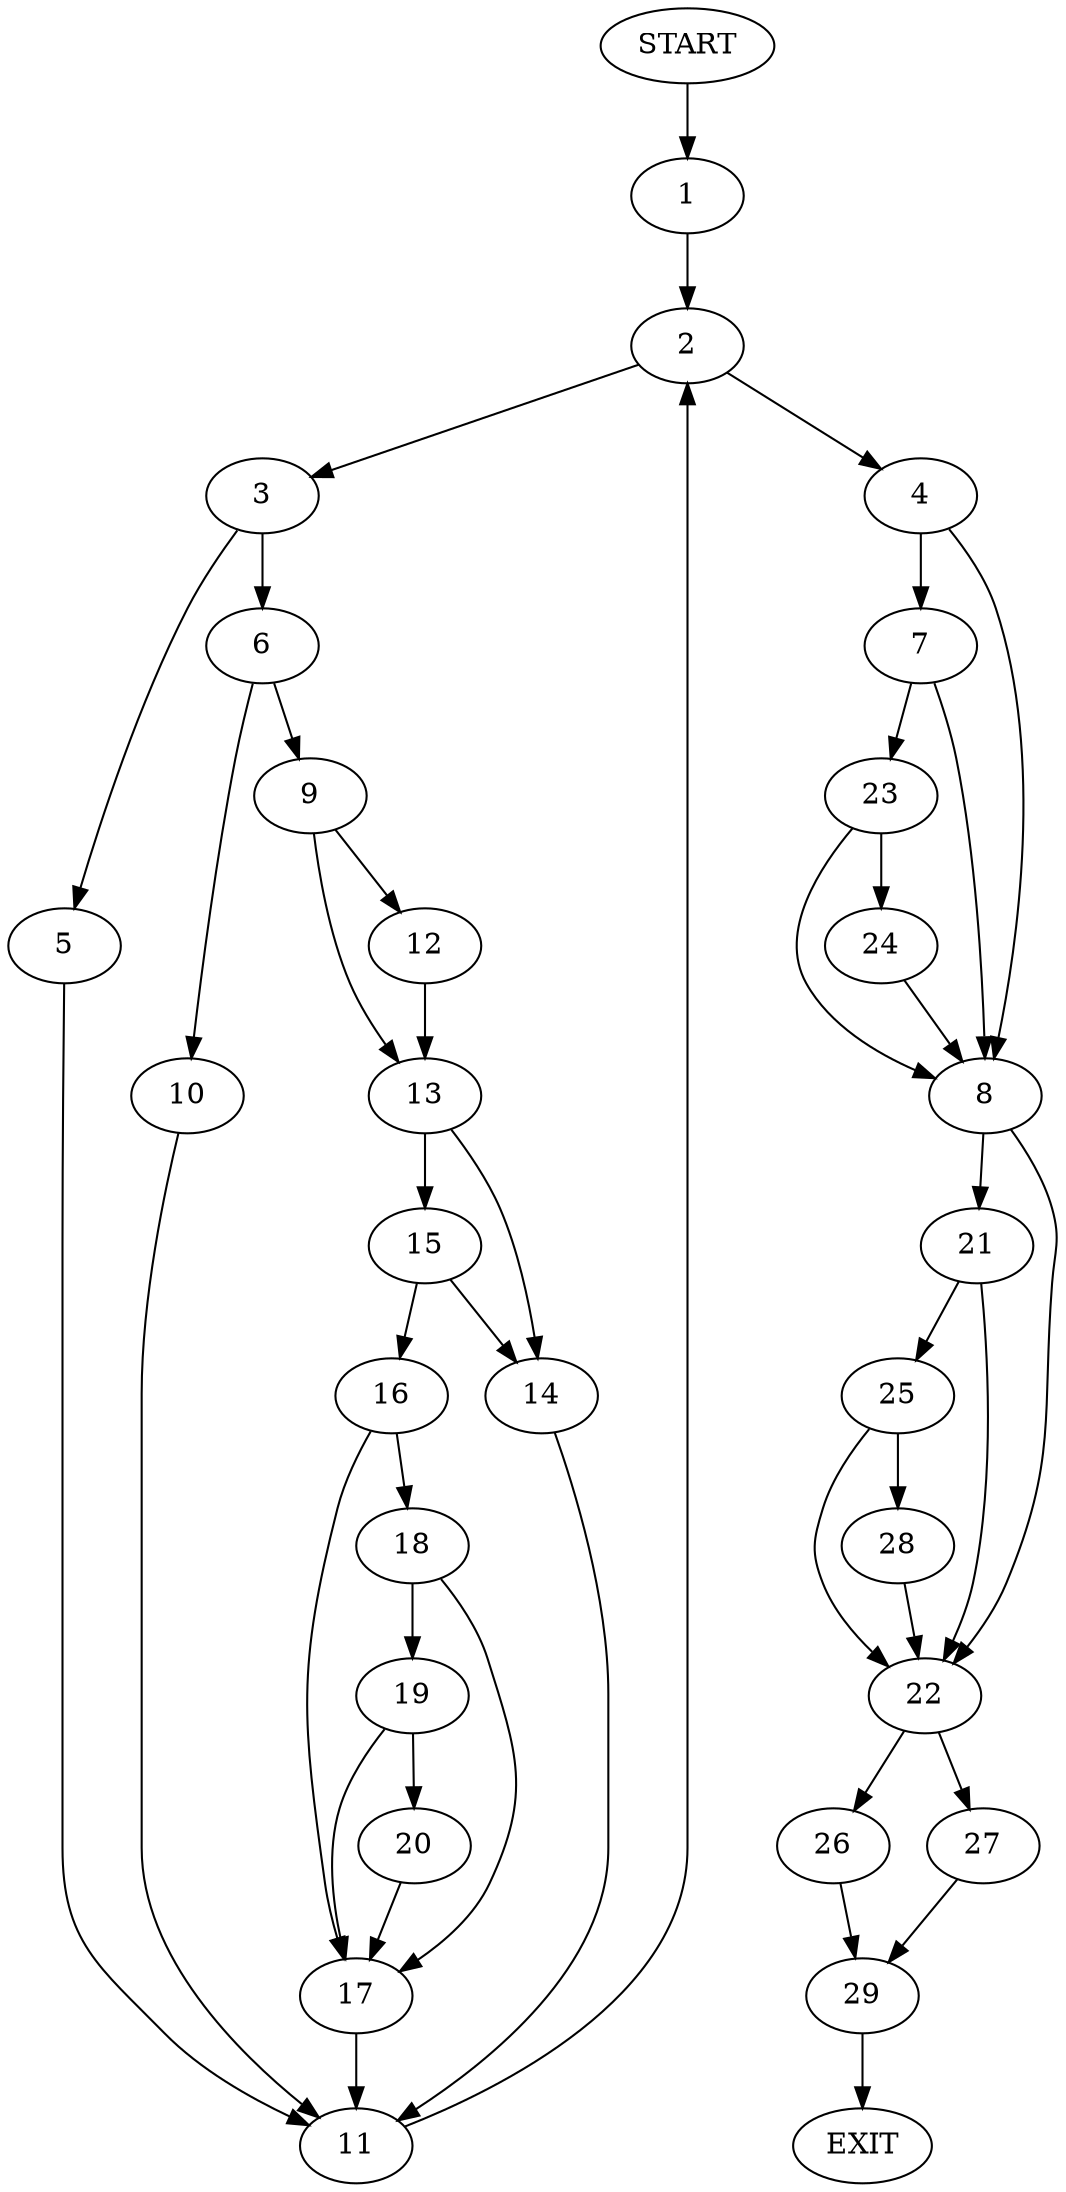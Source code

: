 digraph {
0 [label="START"]
30 [label="EXIT"]
0 -> 1
1 -> 2
2 -> 3
2 -> 4
3 -> 5
3 -> 6
4 -> 7
4 -> 8
6 -> 9
6 -> 10
5 -> 11
9 -> 12
9 -> 13
10 -> 11
13 -> 14
13 -> 15
12 -> 13
14 -> 11
15 -> 14
15 -> 16
16 -> 17
16 -> 18
17 -> 11
18 -> 19
18 -> 17
19 -> 17
19 -> 20
20 -> 17
11 -> 2
8 -> 21
8 -> 22
7 -> 8
7 -> 23
23 -> 8
23 -> 24
24 -> 8
21 -> 25
21 -> 22
22 -> 26
22 -> 27
25 -> 22
25 -> 28
28 -> 22
27 -> 29
26 -> 29
29 -> 30
}
